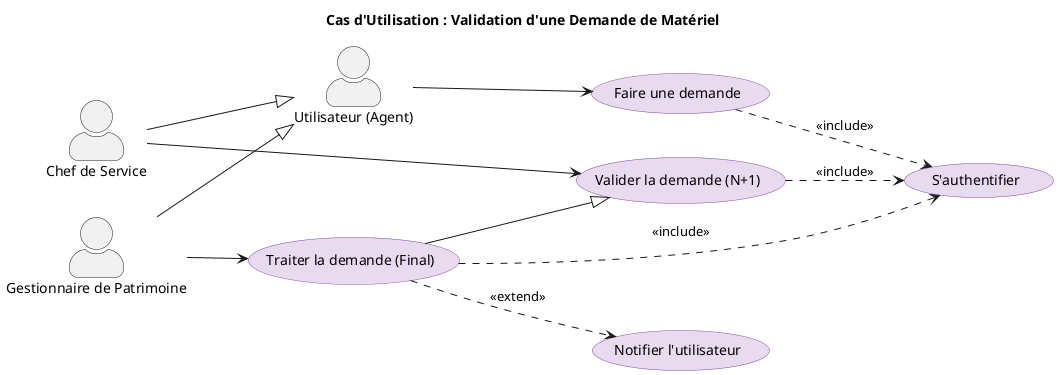 @startuml
' Style et direction du diagramme
left to right direction
skinparam actorStyle awesome
skinparam usecase {
    BackgroundColor #E8DAEF
    BorderColor #884EA0
}

' Titre du diagramme
title "Cas d'Utilisation : Validation d'une Demande de Matériel"

' Acteurs
actor "Utilisateur (Agent)" as Agent
actor "Chef de Service" as Chef
actor "Gestionnaire de Patrimoine" as Gestionnaire

' Héritage
Chef --|> Agent
Gestionnaire --|> Agent

' Cas d'utilisation
usecase "Faire une demande" as UC_Demander
usecase "Valider la demande (N+1)" as UC_Valider_Chef
usecase "Traiter la demande (Final)" as UC_Traiter_Gestionnaire
usecase "Notifier l'utilisateur" as UC_Notifier

' Cas d'utilisation inclus
usecase "S'authentifier" as UC_Auth

' --- Associations entre les Acteurs et les Cas d'utilisation ---

' L'Agent initie la demande
Agent --> UC_Demander

' Le Chef de Service effectue la première validation
Chef --> UC_Valider_Chef

' Le Gestionnaire de Patrimoine effectue le traitement final
Gestionnaire --> UC_Traiter_Gestionnaire


' --- Relations entre les cas d'utilisation ---

' Toutes les actions principales nécessitent d'être authentifié
UC_Demander ..> UC_Auth : <<include>>
UC_Valider_Chef ..> UC_Auth : <<include>>
UC_Traiter_Gestionnaire ..> UC_Auth : <<include>>

' La validation par le chef est une condition préalable au traitement par le gestionnaire
UC_Traiter_Gestionnaire --|> UC_Valider_Chef

' Après le traitement final, le système notifie l'utilisateur
UC_Traiter_Gestionnaire ..> UC_Notifier : <<extend>>

@enduml